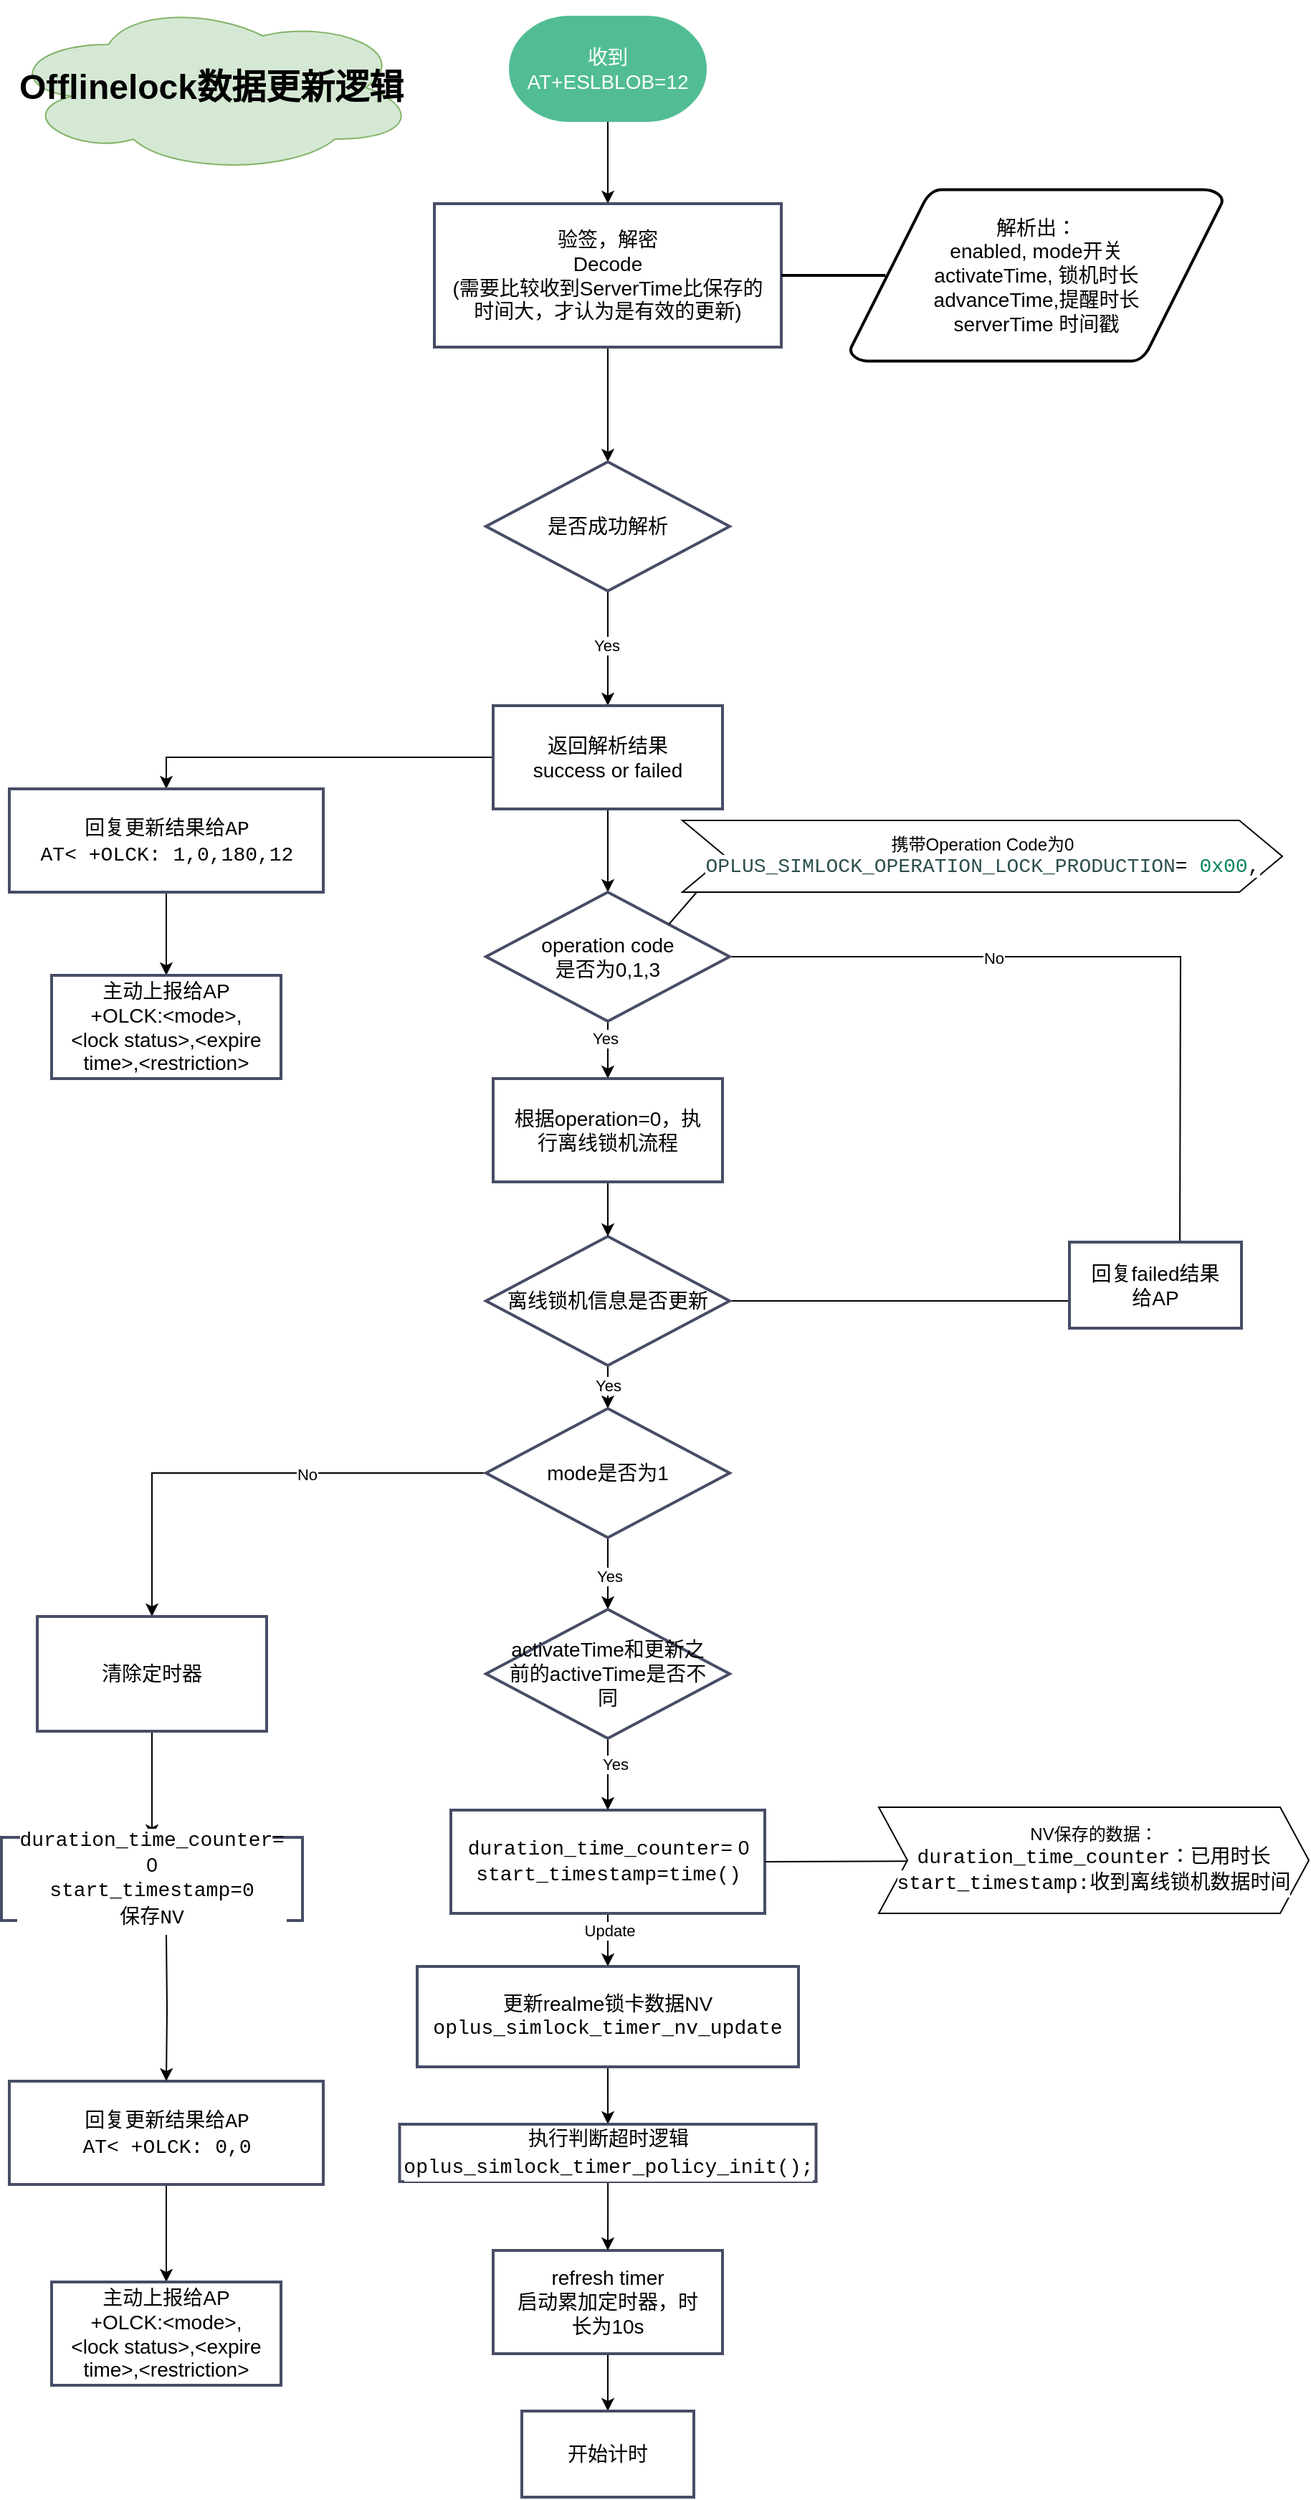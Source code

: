 <mxfile version="24.7.7">
  <diagram name="第 1 页" id="54BJwtoG-cp-33cE2wWl">
    <mxGraphModel dx="3601" dy="1592" grid="1" gridSize="10" guides="1" tooltips="1" connect="1" arrows="1" fold="1" page="1" pageScale="1" pageWidth="827" pageHeight="1169" math="0" shadow="0">
      <root>
        <mxCell id="0" />
        <mxCell id="1" parent="0" />
        <mxCell id="9z1HUDdmIe7pnTlIsTbF-13" value="" style="edgeStyle=orthogonalEdgeStyle;rounded=0;orthogonalLoop=1;jettySize=auto;html=1;" parent="1" source="9z1HUDdmIe7pnTlIsTbF-14" target="9z1HUDdmIe7pnTlIsTbF-16" edge="1">
          <mxGeometry relative="1" as="geometry" />
        </mxCell>
        <mxCell id="9z1HUDdmIe7pnTlIsTbF-14" value="收到AT+ESLBLOB=12" style="fontSize=14;zwfType=basicShape;strokeWidth=2;html=1;shape=mxgraph.flowchart.terminator;whiteSpace=wrap;strokeColor=#52BD94;fontColor=#FFFFFF;fillColor=#52BD94;" parent="1" vertex="1">
          <mxGeometry x="270" y="41" width="136" height="72" as="geometry" />
        </mxCell>
        <mxCell id="9z1HUDdmIe7pnTlIsTbF-15" value="" style="edgeStyle=orthogonalEdgeStyle;rounded=0;orthogonalLoop=1;jettySize=auto;html=1;" parent="1" source="9z1HUDdmIe7pnTlIsTbF-16" target="9z1HUDdmIe7pnTlIsTbF-20" edge="1">
          <mxGeometry relative="1" as="geometry" />
        </mxCell>
        <mxCell id="9z1HUDdmIe7pnTlIsTbF-16" value="验签，解密&lt;br&gt;Decode&lt;br&gt;(需要比较收到ServerTime比保存的时间大，才认为是有效的更新)" style="fontSize=14;spacingLeft=10;spacingRight=10;zwfType=basicShape;rounded=0;strokeWidth=2;strokeColor=#474D66;whiteSpace=wrap;html=1;" parent="1" vertex="1">
          <mxGeometry x="217" y="171" width="242" height="100" as="geometry" />
        </mxCell>
        <mxCell id="9z1HUDdmIe7pnTlIsTbF-17" value="&lt;span&gt;解析出：&lt;/span&gt;&lt;br&gt;&lt;span&gt;enabled, mode开关&lt;br&gt;activateTime, 锁机时长&lt;br&gt;advanceTime,提醒时长&lt;br&gt;serverTime 时间戳&lt;/span&gt;" style="fontSize=14;spacingLeft=10;spacingRight=10;zwfType=basicShape;shape=mxgraph.flowchart.data;html=1;strokeWidth=2;perimeter=parallelogramPerimeter;whiteSpace=wrap;rounded=1;arcSize=12;size=0.23;" parent="1" vertex="1">
          <mxGeometry x="507" y="161" width="260" height="120" as="geometry" />
        </mxCell>
        <mxCell id="9z1HUDdmIe7pnTlIsTbF-18" value="" style="spacingLeft=10;spacingRight=10;zwfType=line;endArrow=none;html=1;startSize=14;endSize=14;strokeLinecap=round;sourcePerimeterSpacing=8;targetPerimeterSpacing=8;strokeWidth=2;exitX=1;exitY=0.5;exitDx=0;exitDy=0;entryX=0.095;entryY=0.5;entryDx=0;entryDy=0;entryPerimeter=0;" parent="1" source="9z1HUDdmIe7pnTlIsTbF-16" target="9z1HUDdmIe7pnTlIsTbF-17" edge="1">
          <mxGeometry width="160" height="10" relative="1" as="geometry">
            <mxPoint x="470" y="201" as="sourcePoint" />
            <mxPoint x="630" y="191" as="targetPoint" />
          </mxGeometry>
        </mxCell>
        <mxCell id="9z1HUDdmIe7pnTlIsTbF-19" value="" style="edgeStyle=orthogonalEdgeStyle;rounded=0;orthogonalLoop=1;jettySize=auto;html=1;" parent="1" source="9z1HUDdmIe7pnTlIsTbF-20" target="9z1HUDdmIe7pnTlIsTbF-23" edge="1">
          <mxGeometry relative="1" as="geometry" />
        </mxCell>
        <mxCell id="9z1HUDdmIe7pnTlIsTbF-29" value="Yes" style="edgeLabel;html=1;align=center;verticalAlign=middle;resizable=0;points=[];" parent="9z1HUDdmIe7pnTlIsTbF-19" vertex="1" connectable="0">
          <mxGeometry x="-0.058" y="-1" relative="1" as="geometry">
            <mxPoint as="offset" />
          </mxGeometry>
        </mxCell>
        <mxCell id="9z1HUDdmIe7pnTlIsTbF-20" value="是否成功解析" style="fontSize=14;spacingLeft=10;spacingRight=10;zwfType=basicShape;strokeWidth=2;rhombus;whiteSpace=wrap;html=1;strokeColor=#474D66;" parent="1" vertex="1">
          <mxGeometry x="253" y="351" width="170" height="90" as="geometry" />
        </mxCell>
        <mxCell id="9z1HUDdmIe7pnTlIsTbF-21" value="" style="edgeStyle=orthogonalEdgeStyle;rounded=0;orthogonalLoop=1;jettySize=auto;html=1;" parent="1" source="9z1HUDdmIe7pnTlIsTbF-23" target="9z1HUDdmIe7pnTlIsTbF-24" edge="1">
          <mxGeometry relative="1" as="geometry" />
        </mxCell>
        <mxCell id="Qx7GQze8lIG7kLsKz-tr-30" style="edgeStyle=orthogonalEdgeStyle;rounded=0;orthogonalLoop=1;jettySize=auto;html=1;exitX=0;exitY=0.5;exitDx=0;exitDy=0;entryX=0.5;entryY=0;entryDx=0;entryDy=0;" edge="1" parent="1" source="9z1HUDdmIe7pnTlIsTbF-23" target="Qx7GQze8lIG7kLsKz-tr-28">
          <mxGeometry relative="1" as="geometry" />
        </mxCell>
        <mxCell id="9z1HUDdmIe7pnTlIsTbF-23" value="返回解析结果&lt;div&gt;success or failed&lt;/div&gt;" style="fontSize=14;spacingLeft=10;spacingRight=10;zwfType=basicShape;rounded=0;strokeWidth=2;strokeColor=#474D66;whiteSpace=wrap;html=1;" parent="1" vertex="1">
          <mxGeometry x="258" y="521" width="160" height="72" as="geometry" />
        </mxCell>
        <mxCell id="9z1HUDdmIe7pnTlIsTbF-31" style="edgeStyle=orthogonalEdgeStyle;rounded=0;orthogonalLoop=1;jettySize=auto;html=1;exitX=0.5;exitY=1;exitDx=0;exitDy=0;entryX=0.5;entryY=0;entryDx=0;entryDy=0;" parent="1" source="9z1HUDdmIe7pnTlIsTbF-24" target="9z1HUDdmIe7pnTlIsTbF-30" edge="1">
          <mxGeometry relative="1" as="geometry" />
        </mxCell>
        <mxCell id="9z1HUDdmIe7pnTlIsTbF-53" value="Yes" style="edgeLabel;html=1;align=center;verticalAlign=middle;resizable=0;points=[];" parent="9z1HUDdmIe7pnTlIsTbF-31" vertex="1" connectable="0">
          <mxGeometry x="-0.4" y="-2" relative="1" as="geometry">
            <mxPoint as="offset" />
          </mxGeometry>
        </mxCell>
        <mxCell id="9z1HUDdmIe7pnTlIsTbF-56" value="" style="edgeStyle=orthogonalEdgeStyle;rounded=0;orthogonalLoop=1;jettySize=auto;html=1;" parent="1" source="9z1HUDdmIe7pnTlIsTbF-24" edge="1">
          <mxGeometry relative="1" as="geometry">
            <mxPoint x="737.0" y="906" as="targetPoint" />
          </mxGeometry>
        </mxCell>
        <mxCell id="9z1HUDdmIe7pnTlIsTbF-59" value="No" style="edgeLabel;html=1;align=center;verticalAlign=middle;resizable=0;points=[];" parent="9z1HUDdmIe7pnTlIsTbF-56" vertex="1" connectable="0">
          <mxGeometry x="-0.3" y="-1" relative="1" as="geometry">
            <mxPoint as="offset" />
          </mxGeometry>
        </mxCell>
        <mxCell id="9z1HUDdmIe7pnTlIsTbF-24" value="operation code&lt;br&gt;是否为0,1,3" style="fontSize=14;spacingLeft=10;spacingRight=10;zwfType=basicShape;strokeWidth=2;rhombus;whiteSpace=wrap;html=1;strokeColor=#474D66;" parent="1" vertex="1">
          <mxGeometry x="253" y="651" width="170" height="90" as="geometry" />
        </mxCell>
        <mxCell id="9z1HUDdmIe7pnTlIsTbF-39" value="" style="edgeStyle=orthogonalEdgeStyle;rounded=0;orthogonalLoop=1;jettySize=auto;html=1;" parent="1" source="9z1HUDdmIe7pnTlIsTbF-25" target="9z1HUDdmIe7pnTlIsTbF-32" edge="1">
          <mxGeometry relative="1" as="geometry" />
        </mxCell>
        <mxCell id="9z1HUDdmIe7pnTlIsTbF-54" value="Yes" style="edgeLabel;html=1;align=center;verticalAlign=middle;resizable=0;points=[];" parent="9z1HUDdmIe7pnTlIsTbF-39" vertex="1" connectable="0">
          <mxGeometry x="0.336" relative="1" as="geometry">
            <mxPoint as="offset" />
          </mxGeometry>
        </mxCell>
        <mxCell id="9z1HUDdmIe7pnTlIsTbF-61" style="edgeStyle=orthogonalEdgeStyle;rounded=0;orthogonalLoop=1;jettySize=auto;html=1;exitX=1;exitY=0.5;exitDx=0;exitDy=0;entryX=0;entryY=0.5;entryDx=0;entryDy=0;" parent="1" source="9z1HUDdmIe7pnTlIsTbF-25" edge="1">
          <mxGeometry relative="1" as="geometry">
            <mxPoint x="677.0" y="936" as="targetPoint" />
          </mxGeometry>
        </mxCell>
        <mxCell id="9z1HUDdmIe7pnTlIsTbF-25" value="离线锁机信息是否更新" style="fontSize=14;spacingLeft=10;spacingRight=10;zwfType=basicShape;strokeWidth=2;rhombus;whiteSpace=wrap;html=1;strokeColor=#474D66;" parent="1" vertex="1">
          <mxGeometry x="253" y="891" width="170" height="90" as="geometry" />
        </mxCell>
        <mxCell id="Qx7GQze8lIG7kLsKz-tr-33" value="" style="edgeStyle=orthogonalEdgeStyle;rounded=0;orthogonalLoop=1;jettySize=auto;html=1;" edge="1" parent="1" source="9z1HUDdmIe7pnTlIsTbF-26" target="Qx7GQze8lIG7kLsKz-tr-32">
          <mxGeometry relative="1" as="geometry" />
        </mxCell>
        <mxCell id="9z1HUDdmIe7pnTlIsTbF-26" value="&lt;div&gt;refresh timer&lt;/div&gt;启动累加定时器，时长为10s" style="fontSize=14;spacingLeft=10;spacingRight=10;zwfType=basicShape;rounded=0;strokeWidth=2;strokeColor=#474D66;whiteSpace=wrap;html=1;" parent="1" vertex="1">
          <mxGeometry x="258" y="1598" width="160" height="72" as="geometry" />
        </mxCell>
        <mxCell id="Qx7GQze8lIG7kLsKz-tr-5" value="" style="edgeStyle=orthogonalEdgeStyle;rounded=0;orthogonalLoop=1;jettySize=auto;html=1;" edge="1" parent="1" source="9z1HUDdmIe7pnTlIsTbF-28" target="Qx7GQze8lIG7kLsKz-tr-4">
          <mxGeometry relative="1" as="geometry" />
        </mxCell>
        <mxCell id="Qx7GQze8lIG7kLsKz-tr-7" value="Update" style="edgeLabel;html=1;align=center;verticalAlign=middle;resizable=0;points=[];" vertex="1" connectable="0" parent="Qx7GQze8lIG7kLsKz-tr-5">
          <mxGeometry x="-0.442" y="1" relative="1" as="geometry">
            <mxPoint as="offset" />
          </mxGeometry>
        </mxCell>
        <mxCell id="9z1HUDdmIe7pnTlIsTbF-28" value="&lt;span style=&quot;background-color: rgb(255, 255, 255); font-family: Consolas, &amp;quot;Courier New&amp;quot;, monospace; white-space: pre;&quot;&gt;duration_time_counter&lt;/span&gt;= 0&lt;div&gt;&lt;div style=&quot;background-color: rgb(255, 255, 255); font-family: Consolas, &amp;quot;Courier New&amp;quot;, monospace; line-height: 19px; white-space: pre;&quot;&gt;start_timestamp=time()&lt;/div&gt;&lt;/div&gt;" style="fontSize=14;spacingLeft=10;spacingRight=10;zwfType=basicShape;rounded=0;strokeWidth=2;strokeColor=#474D66;whiteSpace=wrap;html=1;" parent="1" vertex="1">
          <mxGeometry x="228.5" y="1291" width="219" height="72" as="geometry" />
        </mxCell>
        <mxCell id="9z1HUDdmIe7pnTlIsTbF-38" value="" style="edgeStyle=orthogonalEdgeStyle;rounded=0;orthogonalLoop=1;jettySize=auto;html=1;" parent="1" source="9z1HUDdmIe7pnTlIsTbF-30" target="9z1HUDdmIe7pnTlIsTbF-25" edge="1">
          <mxGeometry relative="1" as="geometry" />
        </mxCell>
        <mxCell id="9z1HUDdmIe7pnTlIsTbF-30" value="根据operation=0，执行离线锁机流程" style="fontSize=14;spacingLeft=10;spacingRight=10;zwfType=basicShape;rounded=0;strokeWidth=2;strokeColor=#474D66;whiteSpace=wrap;html=1;" parent="1" vertex="1">
          <mxGeometry x="258" y="781" width="160" height="72" as="geometry" />
        </mxCell>
        <mxCell id="9z1HUDdmIe7pnTlIsTbF-40" value="" style="edgeStyle=orthogonalEdgeStyle;rounded=0;orthogonalLoop=1;jettySize=auto;html=1;" parent="1" source="9z1HUDdmIe7pnTlIsTbF-32" target="9z1HUDdmIe7pnTlIsTbF-33" edge="1">
          <mxGeometry relative="1" as="geometry" />
        </mxCell>
        <mxCell id="9z1HUDdmIe7pnTlIsTbF-45" value="Yes" style="edgeLabel;html=1;align=center;verticalAlign=middle;resizable=0;points=[];" parent="9z1HUDdmIe7pnTlIsTbF-40" vertex="1" connectable="0">
          <mxGeometry x="0.064" y="1" relative="1" as="geometry">
            <mxPoint as="offset" />
          </mxGeometry>
        </mxCell>
        <mxCell id="9z1HUDdmIe7pnTlIsTbF-48" value="" style="edgeStyle=orthogonalEdgeStyle;rounded=0;orthogonalLoop=1;jettySize=auto;html=1;entryX=0.5;entryY=0;entryDx=0;entryDy=0;" parent="1" source="9z1HUDdmIe7pnTlIsTbF-32" edge="1" target="9z1HUDdmIe7pnTlIsTbF-47">
          <mxGeometry relative="1" as="geometry">
            <mxPoint x="97.0" y="1141" as="targetPoint" />
          </mxGeometry>
        </mxCell>
        <mxCell id="9z1HUDdmIe7pnTlIsTbF-49" value="No" style="edgeLabel;html=1;align=center;verticalAlign=middle;resizable=0;points=[];" parent="9z1HUDdmIe7pnTlIsTbF-48" vertex="1" connectable="0">
          <mxGeometry x="-0.246" y="1" relative="1" as="geometry">
            <mxPoint as="offset" />
          </mxGeometry>
        </mxCell>
        <mxCell id="9z1HUDdmIe7pnTlIsTbF-32" value="mode是否为1" style="fontSize=14;spacingLeft=10;spacingRight=10;zwfType=basicShape;strokeWidth=2;rhombus;whiteSpace=wrap;html=1;strokeColor=#474D66;" parent="1" vertex="1">
          <mxGeometry x="253" y="1011" width="170" height="90" as="geometry" />
        </mxCell>
        <mxCell id="9z1HUDdmIe7pnTlIsTbF-41" value="" style="edgeStyle=orthogonalEdgeStyle;rounded=0;orthogonalLoop=1;jettySize=auto;html=1;" parent="1" source="9z1HUDdmIe7pnTlIsTbF-33" target="9z1HUDdmIe7pnTlIsTbF-28" edge="1">
          <mxGeometry relative="1" as="geometry" />
        </mxCell>
        <mxCell id="Qx7GQze8lIG7kLsKz-tr-2" value="Yes" style="edgeLabel;html=1;align=center;verticalAlign=middle;resizable=0;points=[];" vertex="1" connectable="0" parent="9z1HUDdmIe7pnTlIsTbF-41">
          <mxGeometry x="-0.296" y="5" relative="1" as="geometry">
            <mxPoint as="offset" />
          </mxGeometry>
        </mxCell>
        <mxCell id="9z1HUDdmIe7pnTlIsTbF-33" value="activateTime和更新之前的activeTime是否不同" style="fontSize=14;spacingLeft=10;spacingRight=10;zwfType=basicShape;strokeWidth=2;rhombus;whiteSpace=wrap;html=1;strokeColor=#474D66;" parent="1" vertex="1">
          <mxGeometry x="253" y="1151" width="170" height="90" as="geometry" />
        </mxCell>
        <mxCell id="9z1HUDdmIe7pnTlIsTbF-36" value="NV保存的数据：&lt;div&gt;&lt;span style=&quot;font-size: 14px; background-color: rgb(255, 255, 255); font-family: Consolas, &amp;quot;Courier New&amp;quot;, monospace; white-space: pre;&quot;&gt;duration_time_counter&lt;/span&gt;&lt;span style=&quot;font-size: 14px;&quot;&gt;：已用时长&lt;/span&gt;&lt;div style=&quot;font-size: 14px;&quot;&gt;&lt;div style=&quot;background-color: rgb(255, 255, 255); font-family: Consolas, &amp;quot;Courier New&amp;quot;, monospace; line-height: 19px; white-space: pre;&quot;&gt;start_timestamp:收到离线锁机数据时间&lt;/div&gt;&lt;/div&gt;&lt;/div&gt;" style="shape=step;perimeter=stepPerimeter;whiteSpace=wrap;html=1;fixedSize=1;" parent="1" vertex="1">
          <mxGeometry x="527" y="1289" width="300" height="74" as="geometry" />
        </mxCell>
        <mxCell id="9z1HUDdmIe7pnTlIsTbF-51" value="" style="edgeStyle=orthogonalEdgeStyle;rounded=0;orthogonalLoop=1;jettySize=auto;html=1;exitX=0.5;exitY=1;exitDx=0;exitDy=0;entryX=0.5;entryY=0;entryDx=0;entryDy=0;" parent="1" source="9z1HUDdmIe7pnTlIsTbF-47" target="9z1HUDdmIe7pnTlIsTbF-50" edge="1">
          <mxGeometry relative="1" as="geometry">
            <mxPoint x="97" y="1221" as="sourcePoint" />
            <mxPoint x="97" y="1297" as="targetPoint" />
          </mxGeometry>
        </mxCell>
        <mxCell id="9z1HUDdmIe7pnTlIsTbF-47" value="清除定时器" style="whiteSpace=wrap;html=1;fontSize=14;strokeColor=#474D66;spacingLeft=10;spacingRight=10;strokeWidth=2;" parent="1" vertex="1">
          <mxGeometry x="-60" y="1156" width="160" height="80" as="geometry" />
        </mxCell>
        <mxCell id="9z1HUDdmIe7pnTlIsTbF-50" value="&lt;span style=&quot;background-color: rgb(255, 255, 255); font-family: Consolas, &amp;quot;Courier New&amp;quot;, monospace; white-space: pre;&quot;&gt;duration_time_counter&lt;/span&gt;= 0&lt;div&gt;&lt;div style=&quot;background-color: rgb(255, 255, 255); font-family: Consolas, &amp;quot;Courier New&amp;quot;, monospace; line-height: 19px; white-space: pre;&quot;&gt;start_timestamp=0&lt;/div&gt;&lt;/div&gt;&lt;div style=&quot;background-color: rgb(255, 255, 255); font-family: Consolas, &amp;quot;Courier New&amp;quot;, monospace; line-height: 19px; white-space: pre;&quot;&gt;保存NV&lt;/div&gt;" style="whiteSpace=wrap;html=1;fontSize=14;strokeColor=#474D66;spacingLeft=10;spacingRight=10;strokeWidth=2;" parent="1" vertex="1">
          <mxGeometry x="-85" y="1310" width="210" height="58" as="geometry" />
        </mxCell>
        <mxCell id="9z1HUDdmIe7pnTlIsTbF-55" value="回复failed结果给AP" style="whiteSpace=wrap;html=1;fontSize=14;strokeColor=#474D66;spacingLeft=10;spacingRight=10;strokeWidth=2;" parent="1" vertex="1">
          <mxGeometry x="660" y="895" width="120" height="60" as="geometry" />
        </mxCell>
        <mxCell id="9z1HUDdmIe7pnTlIsTbF-63" value="" style="endArrow=none;html=1;rounded=0;entryX=1;entryY=0.5;entryDx=0;entryDy=0;" parent="1" source="9z1HUDdmIe7pnTlIsTbF-36" target="9z1HUDdmIe7pnTlIsTbF-28" edge="1">
          <mxGeometry width="50" height="50" relative="1" as="geometry">
            <mxPoint x="627" y="1331" as="sourcePoint" />
            <mxPoint x="677" y="1281" as="targetPoint" />
          </mxGeometry>
        </mxCell>
        <mxCell id="9z1HUDdmIe7pnTlIsTbF-66" value="&lt;div style=&quot;&quot;&gt;&lt;span style=&quot;background-color: initial;&quot;&gt;携带Operation Code为0&lt;/span&gt;&lt;/div&gt;&lt;div style=&quot;&quot;&gt;&lt;span style=&quot;background-color: rgb(255, 255, 255); font-family: Consolas, &amp;quot;Courier New&amp;quot;, monospace; font-size: 14px; white-space: pre; color: rgb(47, 79, 79);&quot;&gt;OPLUS_SIMLOCK_OPERATION_LOCK_PRODUCTION&lt;/span&gt;&lt;span style=&quot;background-color: rgb(255, 255, 255); font-family: Consolas, &amp;quot;Courier New&amp;quot;, monospace; font-size: 14px; white-space: pre;&quot;&gt;= &lt;/span&gt;&lt;span style=&quot;background-color: rgb(255, 255, 255); font-family: Consolas, &amp;quot;Courier New&amp;quot;, monospace; font-size: 14px; white-space: pre; color: rgb(9, 134, 88);&quot;&gt;0x00&lt;/span&gt;&lt;span style=&quot;background-color: rgb(255, 255, 255); font-family: Consolas, &amp;quot;Courier New&amp;quot;, monospace; font-size: 14px; white-space: pre;&quot;&gt;,&lt;/span&gt;&lt;/div&gt;" style="shape=step;perimeter=stepPerimeter;whiteSpace=wrap;html=1;fixedSize=1;align=center;size=30;labelBorderColor=none;labelPosition=center;verticalLabelPosition=middle;verticalAlign=middle;" parent="1" vertex="1">
          <mxGeometry x="390" y="601" width="418.5" height="50" as="geometry" />
        </mxCell>
        <mxCell id="9z1HUDdmIe7pnTlIsTbF-69" value="" style="endArrow=none;html=1;rounded=0;exitX=1;exitY=0;exitDx=0;exitDy=0;entryX=0.024;entryY=1;entryDx=0;entryDy=0;entryPerimeter=0;" parent="1" source="9z1HUDdmIe7pnTlIsTbF-24" target="9z1HUDdmIe7pnTlIsTbF-66" edge="1">
          <mxGeometry width="50" height="50" relative="1" as="geometry">
            <mxPoint x="507" y="791" as="sourcePoint" />
            <mxPoint x="389.511" y="662" as="targetPoint" />
          </mxGeometry>
        </mxCell>
        <mxCell id="Qx7GQze8lIG7kLsKz-tr-12" value="" style="edgeStyle=orthogonalEdgeStyle;rounded=0;orthogonalLoop=1;jettySize=auto;html=1;" edge="1" parent="1" source="Qx7GQze8lIG7kLsKz-tr-4" target="Qx7GQze8lIG7kLsKz-tr-9">
          <mxGeometry relative="1" as="geometry" />
        </mxCell>
        <mxCell id="Qx7GQze8lIG7kLsKz-tr-4" value="更新realme锁卡数据NV&lt;div&gt;&lt;div style=&quot;background-color: rgb(255, 255, 255); font-family: Consolas, &amp;quot;Courier New&amp;quot;, monospace; line-height: 19px; white-space: pre;&quot;&gt;oplus_simlock_timer_nv_update&lt;/div&gt;&lt;/div&gt;" style="fontSize=14;spacingLeft=10;spacingRight=10;zwfType=basicShape;rounded=0;strokeWidth=2;strokeColor=#474D66;whiteSpace=wrap;html=1;" vertex="1" parent="1">
          <mxGeometry x="205" y="1400" width="266" height="70" as="geometry" />
        </mxCell>
        <mxCell id="Qx7GQze8lIG7kLsKz-tr-11" value="" style="edgeStyle=orthogonalEdgeStyle;rounded=0;orthogonalLoop=1;jettySize=auto;html=1;" edge="1" parent="1" source="Qx7GQze8lIG7kLsKz-tr-9" target="9z1HUDdmIe7pnTlIsTbF-26">
          <mxGeometry relative="1" as="geometry" />
        </mxCell>
        <mxCell id="Qx7GQze8lIG7kLsKz-tr-9" value="&lt;div style=&quot;background-color: rgb(255, 255, 255); font-family: Consolas, &amp;quot;Courier New&amp;quot;, monospace; line-height: 19px; white-space: pre;&quot;&gt;执行判断超时逻辑&lt;/div&gt;&lt;div style=&quot;background-color: rgb(255, 255, 255); font-family: Consolas, &amp;quot;Courier New&amp;quot;, monospace; line-height: 19px; white-space: pre;&quot;&gt;oplus_simlock_timer_policy_init();&lt;/div&gt;&lt;div&gt;&lt;/div&gt;" style="fontSize=14;spacingLeft=10;spacingRight=10;zwfType=basicShape;rounded=0;strokeWidth=2;strokeColor=#474D66;whiteSpace=wrap;html=1;" vertex="1" parent="1">
          <mxGeometry x="192.75" y="1510" width="290.5" height="40" as="geometry" />
        </mxCell>
        <mxCell id="Qx7GQze8lIG7kLsKz-tr-22" value="" style="edgeStyle=orthogonalEdgeStyle;rounded=0;orthogonalLoop=1;jettySize=auto;html=1;" edge="1" parent="1" source="Qx7GQze8lIG7kLsKz-tr-23" target="Qx7GQze8lIG7kLsKz-tr-24">
          <mxGeometry relative="1" as="geometry" />
        </mxCell>
        <mxCell id="Qx7GQze8lIG7kLsKz-tr-23" value="&lt;font face=&quot;Consolas, Courier New, monospace&quot;&gt;&lt;span style=&quot;white-space: pre; background-color: rgb(255, 255, 255);&quot;&gt;回复更新结果给AP&lt;/span&gt;&lt;/font&gt;&lt;div&gt;&lt;font face=&quot;Consolas, Courier New, monospace&quot;&gt;&lt;span style=&quot;background-color: rgb(255, 255, 255);&quot;&gt;&lt;span style=&quot;white-space: pre;&quot;&gt;AT&amp;lt; +OLCK: 0,0&lt;/span&gt;&lt;br&gt;&lt;/span&gt;&lt;/font&gt;&lt;/div&gt;" style="fontSize=14;spacingLeft=10;spacingRight=10;zwfType=basicShape;rounded=0;strokeWidth=2;strokeColor=#474D66;whiteSpace=wrap;html=1;" vertex="1" parent="1">
          <mxGeometry x="-79.5" y="1480" width="219" height="72" as="geometry" />
        </mxCell>
        <mxCell id="Qx7GQze8lIG7kLsKz-tr-24" value="主动上报给AP&lt;div&gt;+OLCK:&amp;lt;mode&amp;gt;,&amp;lt;lock status&amp;gt;,&amp;lt;expire time&amp;gt;,&amp;lt;restriction&amp;gt;&lt;br&gt;&lt;/div&gt;" style="fontSize=14;spacingLeft=10;spacingRight=10;zwfType=basicShape;rounded=0;strokeWidth=2;strokeColor=#474D66;whiteSpace=wrap;html=1;" vertex="1" parent="1">
          <mxGeometry x="-50" y="1620" width="160" height="72" as="geometry" />
        </mxCell>
        <mxCell id="Qx7GQze8lIG7kLsKz-tr-25" value="" style="edgeStyle=orthogonalEdgeStyle;rounded=0;orthogonalLoop=1;jettySize=auto;html=1;entryX=0.5;entryY=0;entryDx=0;entryDy=0;" edge="1" parent="1" target="Qx7GQze8lIG7kLsKz-tr-23">
          <mxGeometry relative="1" as="geometry">
            <mxPoint x="30" y="1378" as="sourcePoint" />
            <mxPoint x="100" y="1436" as="targetPoint" />
          </mxGeometry>
        </mxCell>
        <mxCell id="Qx7GQze8lIG7kLsKz-tr-31" value="" style="edgeStyle=orthogonalEdgeStyle;rounded=0;orthogonalLoop=1;jettySize=auto;html=1;" edge="1" parent="1" source="Qx7GQze8lIG7kLsKz-tr-28" target="Qx7GQze8lIG7kLsKz-tr-29">
          <mxGeometry relative="1" as="geometry" />
        </mxCell>
        <mxCell id="Qx7GQze8lIG7kLsKz-tr-28" value="&lt;font face=&quot;Consolas, Courier New, monospace&quot;&gt;&lt;span style=&quot;white-space: pre; background-color: rgb(255, 255, 255);&quot;&gt;回复更新结果给AP&lt;/span&gt;&lt;/font&gt;&lt;div&gt;&lt;font face=&quot;Consolas, Courier New, monospace&quot;&gt;&lt;span style=&quot;background-color: rgb(255, 255, 255);&quot;&gt;&lt;span style=&quot;white-space: pre;&quot;&gt;AT&amp;lt; +OLCK: 1,0,180,12&lt;/span&gt;&lt;br&gt;&lt;/span&gt;&lt;/font&gt;&lt;/div&gt;" style="fontSize=14;spacingLeft=10;spacingRight=10;zwfType=basicShape;rounded=0;strokeWidth=2;strokeColor=#474D66;whiteSpace=wrap;html=1;" vertex="1" parent="1">
          <mxGeometry x="-79.5" y="579" width="219" height="72" as="geometry" />
        </mxCell>
        <mxCell id="Qx7GQze8lIG7kLsKz-tr-29" value="主动上报给AP&lt;div&gt;+OLCK:&amp;lt;mode&amp;gt;,&amp;lt;lock status&amp;gt;,&amp;lt;expire time&amp;gt;,&amp;lt;restriction&amp;gt;&lt;br&gt;&lt;/div&gt;" style="fontSize=14;spacingLeft=10;spacingRight=10;zwfType=basicShape;rounded=0;strokeWidth=2;strokeColor=#474D66;whiteSpace=wrap;html=1;" vertex="1" parent="1">
          <mxGeometry x="-50" y="709" width="160" height="72" as="geometry" />
        </mxCell>
        <mxCell id="Qx7GQze8lIG7kLsKz-tr-32" value="开始计时" style="whiteSpace=wrap;html=1;fontSize=14;strokeColor=#474D66;spacingLeft=10;spacingRight=10;rounded=0;strokeWidth=2;" vertex="1" parent="1">
          <mxGeometry x="278" y="1710" width="120" height="60" as="geometry" />
        </mxCell>
        <mxCell id="Qx7GQze8lIG7kLsKz-tr-34" value="&lt;h1&gt;Offlinelock数据更新逻辑&lt;/h1&gt;" style="ellipse;shape=cloud;whiteSpace=wrap;html=1;fillColor=#d5e8d4;strokeColor=#82b366;" vertex="1" parent="1">
          <mxGeometry x="-82" y="30" width="287" height="120" as="geometry" />
        </mxCell>
      </root>
    </mxGraphModel>
  </diagram>
</mxfile>
